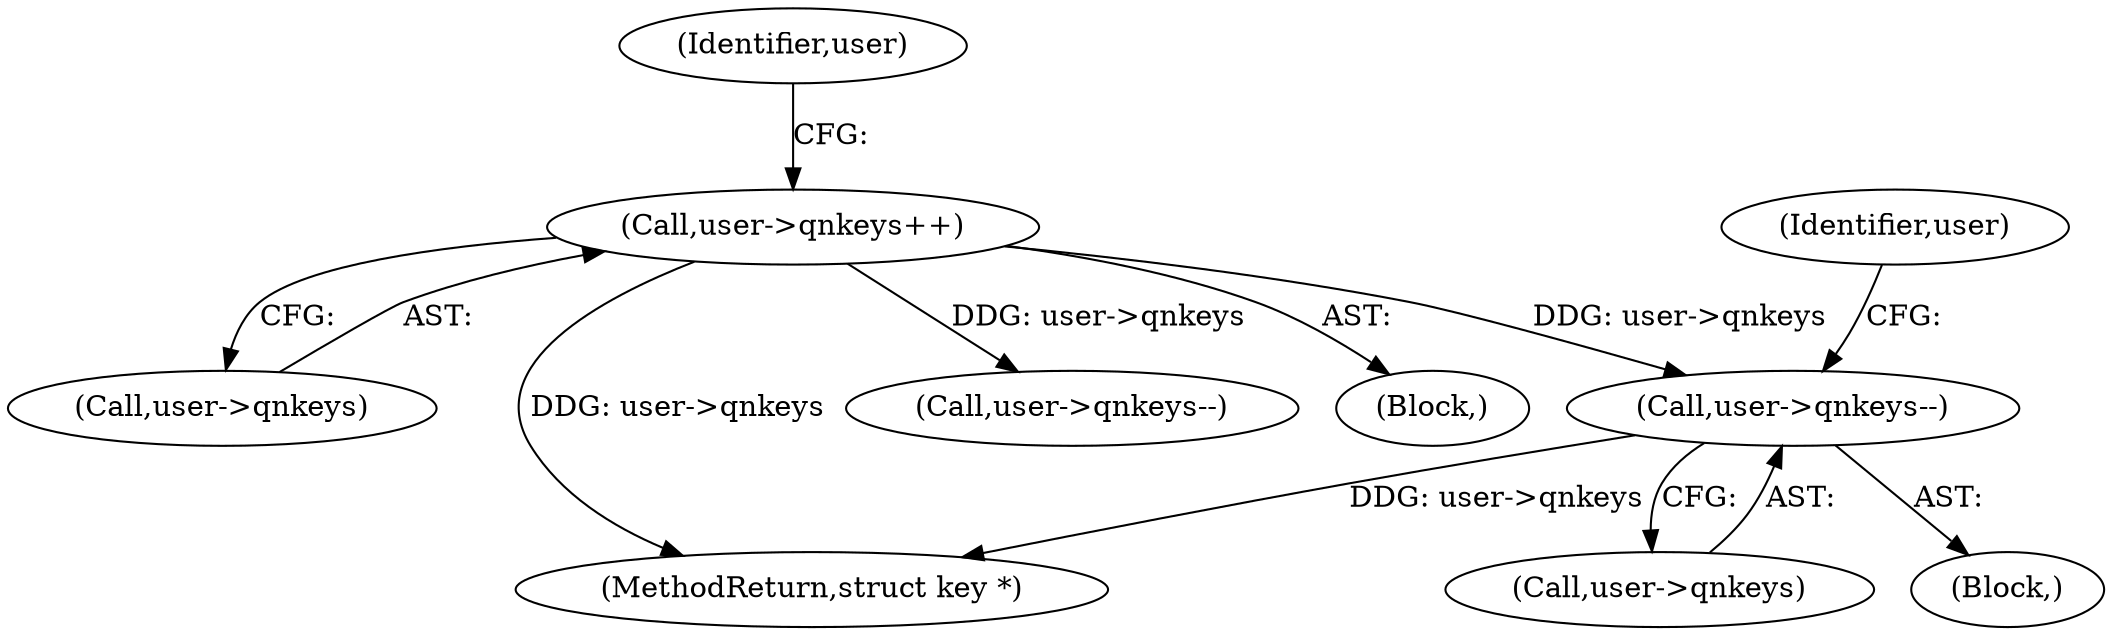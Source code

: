 digraph "0_linux_237bbd29f7a049d310d907f4b2716a7feef9abf3@pointer" {
"1000468" [label="(Call,user->qnkeys--)"];
"1000238" [label="(Call,user->qnkeys++)"];
"1000238" [label="(Call,user->qnkeys++)"];
"1000468" [label="(Call,user->qnkeys--)"];
"1000239" [label="(Call,user->qnkeys)"];
"1000431" [label="(Call,user->qnkeys--)"];
"1000505" [label="(MethodReturn,struct key *)"];
"1000181" [label="(Block,)"];
"1000244" [label="(Identifier,user)"];
"1000469" [label="(Call,user->qnkeys)"];
"1000462" [label="(Block,)"];
"1000474" [label="(Identifier,user)"];
"1000468" -> "1000462"  [label="AST: "];
"1000468" -> "1000469"  [label="CFG: "];
"1000469" -> "1000468"  [label="AST: "];
"1000474" -> "1000468"  [label="CFG: "];
"1000468" -> "1000505"  [label="DDG: user->qnkeys"];
"1000238" -> "1000468"  [label="DDG: user->qnkeys"];
"1000238" -> "1000181"  [label="AST: "];
"1000238" -> "1000239"  [label="CFG: "];
"1000239" -> "1000238"  [label="AST: "];
"1000244" -> "1000238"  [label="CFG: "];
"1000238" -> "1000505"  [label="DDG: user->qnkeys"];
"1000238" -> "1000431"  [label="DDG: user->qnkeys"];
}
